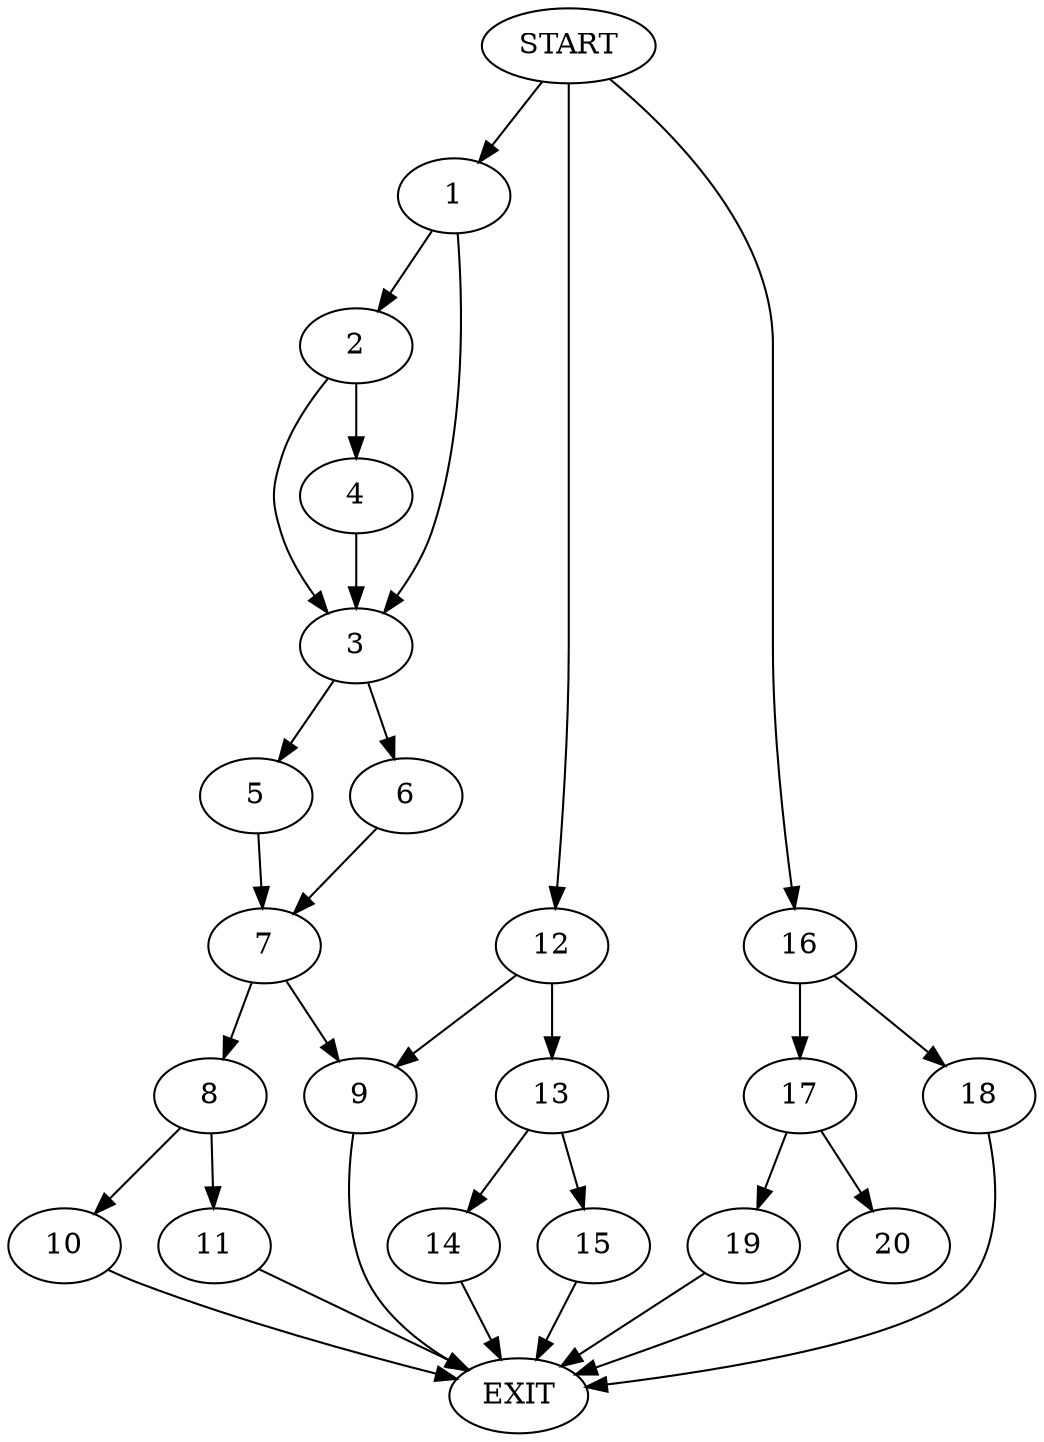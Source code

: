 digraph {
0 [label="START"]
21 [label="EXIT"]
0 -> 1
1 -> 2
1 -> 3
2 -> 4
2 -> 3
3 -> 5
3 -> 6
4 -> 3
5 -> 7
6 -> 7
7 -> 8
7 -> 9
8 -> 10
8 -> 11
9 -> 21
10 -> 21
11 -> 21
0 -> 12
12 -> 13
12 -> 9
13 -> 14
13 -> 15
14 -> 21
15 -> 21
0 -> 16
16 -> 17
16 -> 18
17 -> 19
17 -> 20
18 -> 21
19 -> 21
20 -> 21
}
